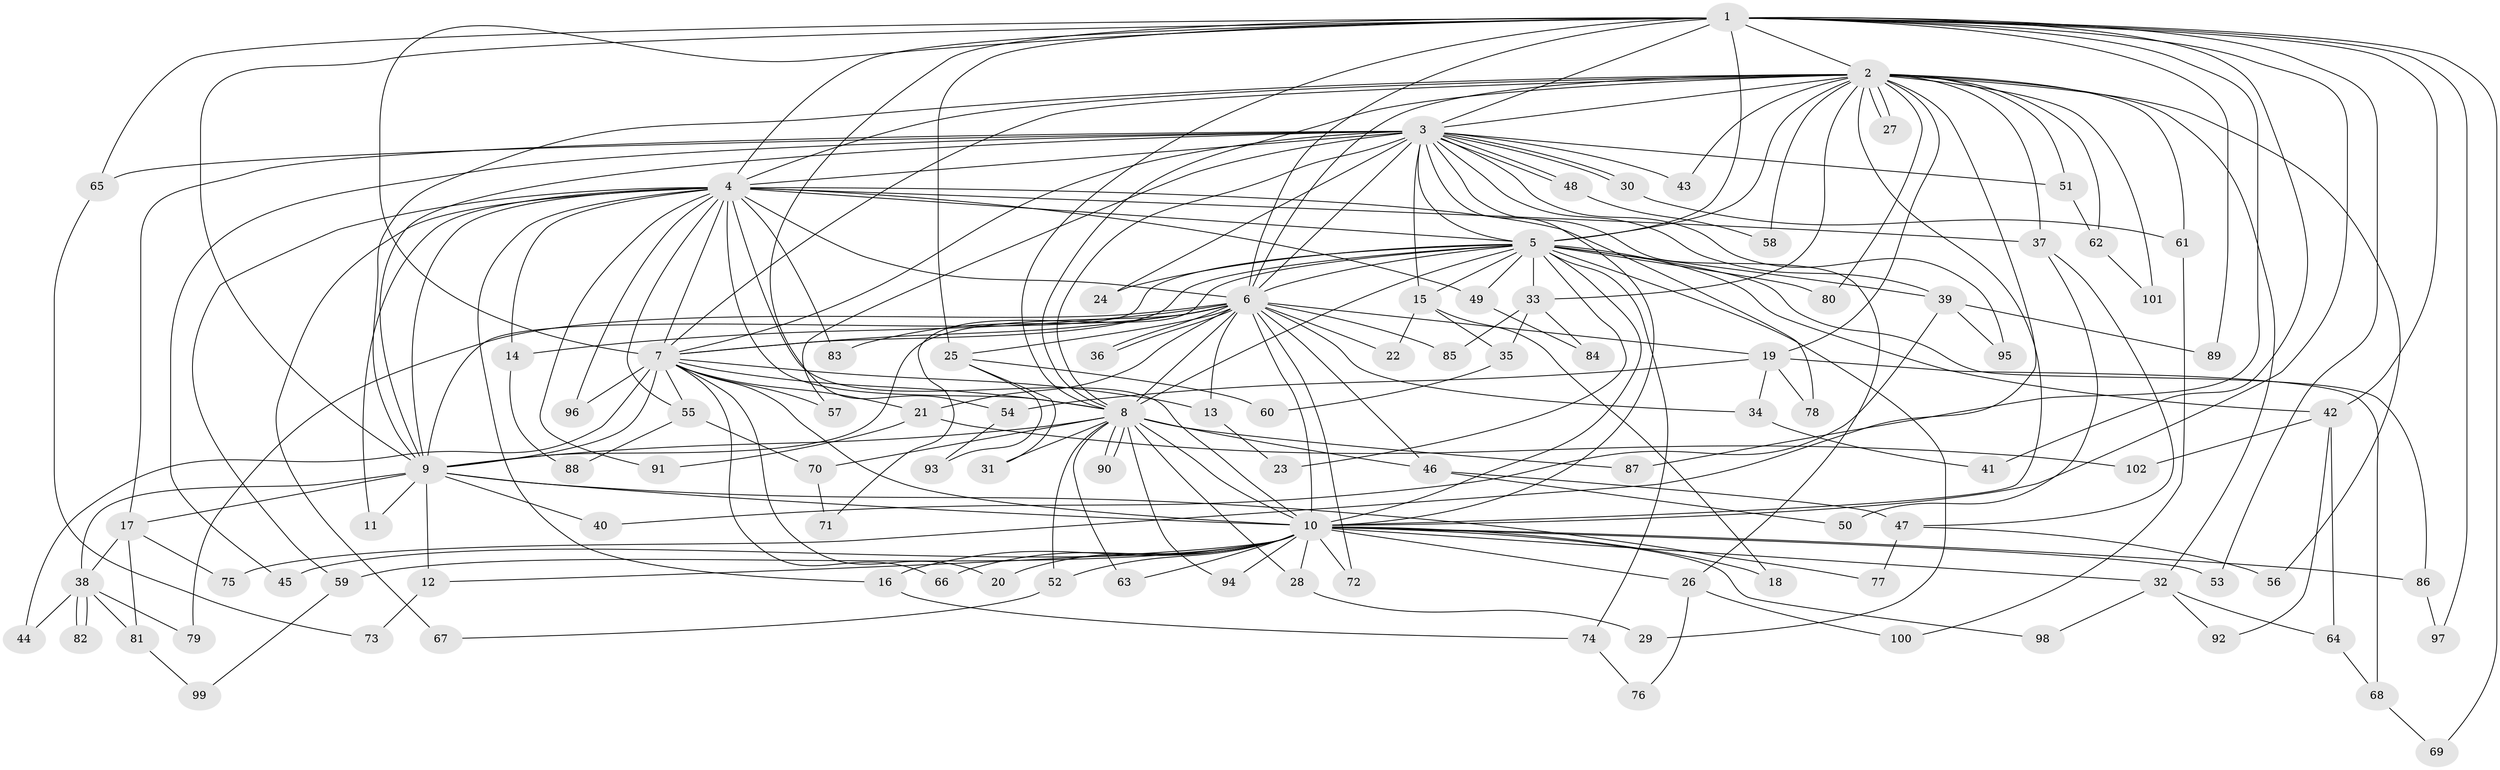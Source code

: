 // Generated by graph-tools (version 1.1) at 2025/44/03/09/25 04:44:11]
// undirected, 102 vertices, 229 edges
graph export_dot {
graph [start="1"]
  node [color=gray90,style=filled];
  1;
  2;
  3;
  4;
  5;
  6;
  7;
  8;
  9;
  10;
  11;
  12;
  13;
  14;
  15;
  16;
  17;
  18;
  19;
  20;
  21;
  22;
  23;
  24;
  25;
  26;
  27;
  28;
  29;
  30;
  31;
  32;
  33;
  34;
  35;
  36;
  37;
  38;
  39;
  40;
  41;
  42;
  43;
  44;
  45;
  46;
  47;
  48;
  49;
  50;
  51;
  52;
  53;
  54;
  55;
  56;
  57;
  58;
  59;
  60;
  61;
  62;
  63;
  64;
  65;
  66;
  67;
  68;
  69;
  70;
  71;
  72;
  73;
  74;
  75;
  76;
  77;
  78;
  79;
  80;
  81;
  82;
  83;
  84;
  85;
  86;
  87;
  88;
  89;
  90;
  91;
  92;
  93;
  94;
  95;
  96;
  97;
  98;
  99;
  100;
  101;
  102;
  1 -- 2;
  1 -- 3;
  1 -- 4;
  1 -- 5;
  1 -- 6;
  1 -- 7;
  1 -- 8;
  1 -- 9;
  1 -- 10;
  1 -- 25;
  1 -- 41;
  1 -- 42;
  1 -- 53;
  1 -- 54;
  1 -- 65;
  1 -- 69;
  1 -- 87;
  1 -- 89;
  1 -- 97;
  2 -- 3;
  2 -- 4;
  2 -- 5;
  2 -- 6;
  2 -- 7;
  2 -- 8;
  2 -- 9;
  2 -- 10;
  2 -- 19;
  2 -- 27;
  2 -- 27;
  2 -- 32;
  2 -- 33;
  2 -- 37;
  2 -- 43;
  2 -- 51;
  2 -- 56;
  2 -- 58;
  2 -- 61;
  2 -- 62;
  2 -- 75;
  2 -- 80;
  2 -- 101;
  3 -- 4;
  3 -- 5;
  3 -- 6;
  3 -- 7;
  3 -- 8;
  3 -- 9;
  3 -- 10;
  3 -- 15;
  3 -- 17;
  3 -- 24;
  3 -- 26;
  3 -- 30;
  3 -- 30;
  3 -- 39;
  3 -- 43;
  3 -- 45;
  3 -- 48;
  3 -- 48;
  3 -- 51;
  3 -- 57;
  3 -- 65;
  3 -- 95;
  4 -- 5;
  4 -- 6;
  4 -- 7;
  4 -- 8;
  4 -- 9;
  4 -- 10;
  4 -- 11;
  4 -- 14;
  4 -- 16;
  4 -- 37;
  4 -- 49;
  4 -- 55;
  4 -- 59;
  4 -- 67;
  4 -- 78;
  4 -- 83;
  4 -- 91;
  4 -- 96;
  5 -- 6;
  5 -- 7;
  5 -- 8;
  5 -- 9;
  5 -- 10;
  5 -- 15;
  5 -- 23;
  5 -- 24;
  5 -- 29;
  5 -- 33;
  5 -- 39;
  5 -- 42;
  5 -- 49;
  5 -- 71;
  5 -- 74;
  5 -- 80;
  5 -- 86;
  6 -- 7;
  6 -- 8;
  6 -- 9;
  6 -- 10;
  6 -- 13;
  6 -- 14;
  6 -- 19;
  6 -- 21;
  6 -- 22;
  6 -- 25;
  6 -- 34;
  6 -- 36;
  6 -- 36;
  6 -- 46;
  6 -- 72;
  6 -- 79;
  6 -- 83;
  6 -- 85;
  7 -- 8;
  7 -- 9;
  7 -- 10;
  7 -- 13;
  7 -- 20;
  7 -- 21;
  7 -- 44;
  7 -- 55;
  7 -- 57;
  7 -- 66;
  7 -- 96;
  8 -- 9;
  8 -- 10;
  8 -- 28;
  8 -- 31;
  8 -- 46;
  8 -- 52;
  8 -- 63;
  8 -- 70;
  8 -- 87;
  8 -- 90;
  8 -- 90;
  8 -- 94;
  9 -- 10;
  9 -- 11;
  9 -- 12;
  9 -- 17;
  9 -- 38;
  9 -- 40;
  9 -- 77;
  10 -- 12;
  10 -- 16;
  10 -- 18;
  10 -- 20;
  10 -- 26;
  10 -- 28;
  10 -- 32;
  10 -- 45;
  10 -- 52;
  10 -- 53;
  10 -- 59;
  10 -- 63;
  10 -- 66;
  10 -- 72;
  10 -- 86;
  10 -- 94;
  10 -- 98;
  12 -- 73;
  13 -- 23;
  14 -- 88;
  15 -- 18;
  15 -- 22;
  15 -- 35;
  16 -- 74;
  17 -- 38;
  17 -- 75;
  17 -- 81;
  19 -- 34;
  19 -- 54;
  19 -- 68;
  19 -- 78;
  21 -- 91;
  21 -- 102;
  25 -- 31;
  25 -- 60;
  25 -- 93;
  26 -- 76;
  26 -- 100;
  28 -- 29;
  30 -- 61;
  32 -- 64;
  32 -- 92;
  32 -- 98;
  33 -- 35;
  33 -- 84;
  33 -- 85;
  34 -- 41;
  35 -- 60;
  37 -- 47;
  37 -- 50;
  38 -- 44;
  38 -- 79;
  38 -- 81;
  38 -- 82;
  38 -- 82;
  39 -- 40;
  39 -- 89;
  39 -- 95;
  42 -- 64;
  42 -- 92;
  42 -- 102;
  46 -- 47;
  46 -- 50;
  47 -- 56;
  47 -- 77;
  48 -- 58;
  49 -- 84;
  51 -- 62;
  52 -- 67;
  54 -- 93;
  55 -- 70;
  55 -- 88;
  59 -- 99;
  61 -- 100;
  62 -- 101;
  64 -- 68;
  65 -- 73;
  68 -- 69;
  70 -- 71;
  74 -- 76;
  81 -- 99;
  86 -- 97;
}
